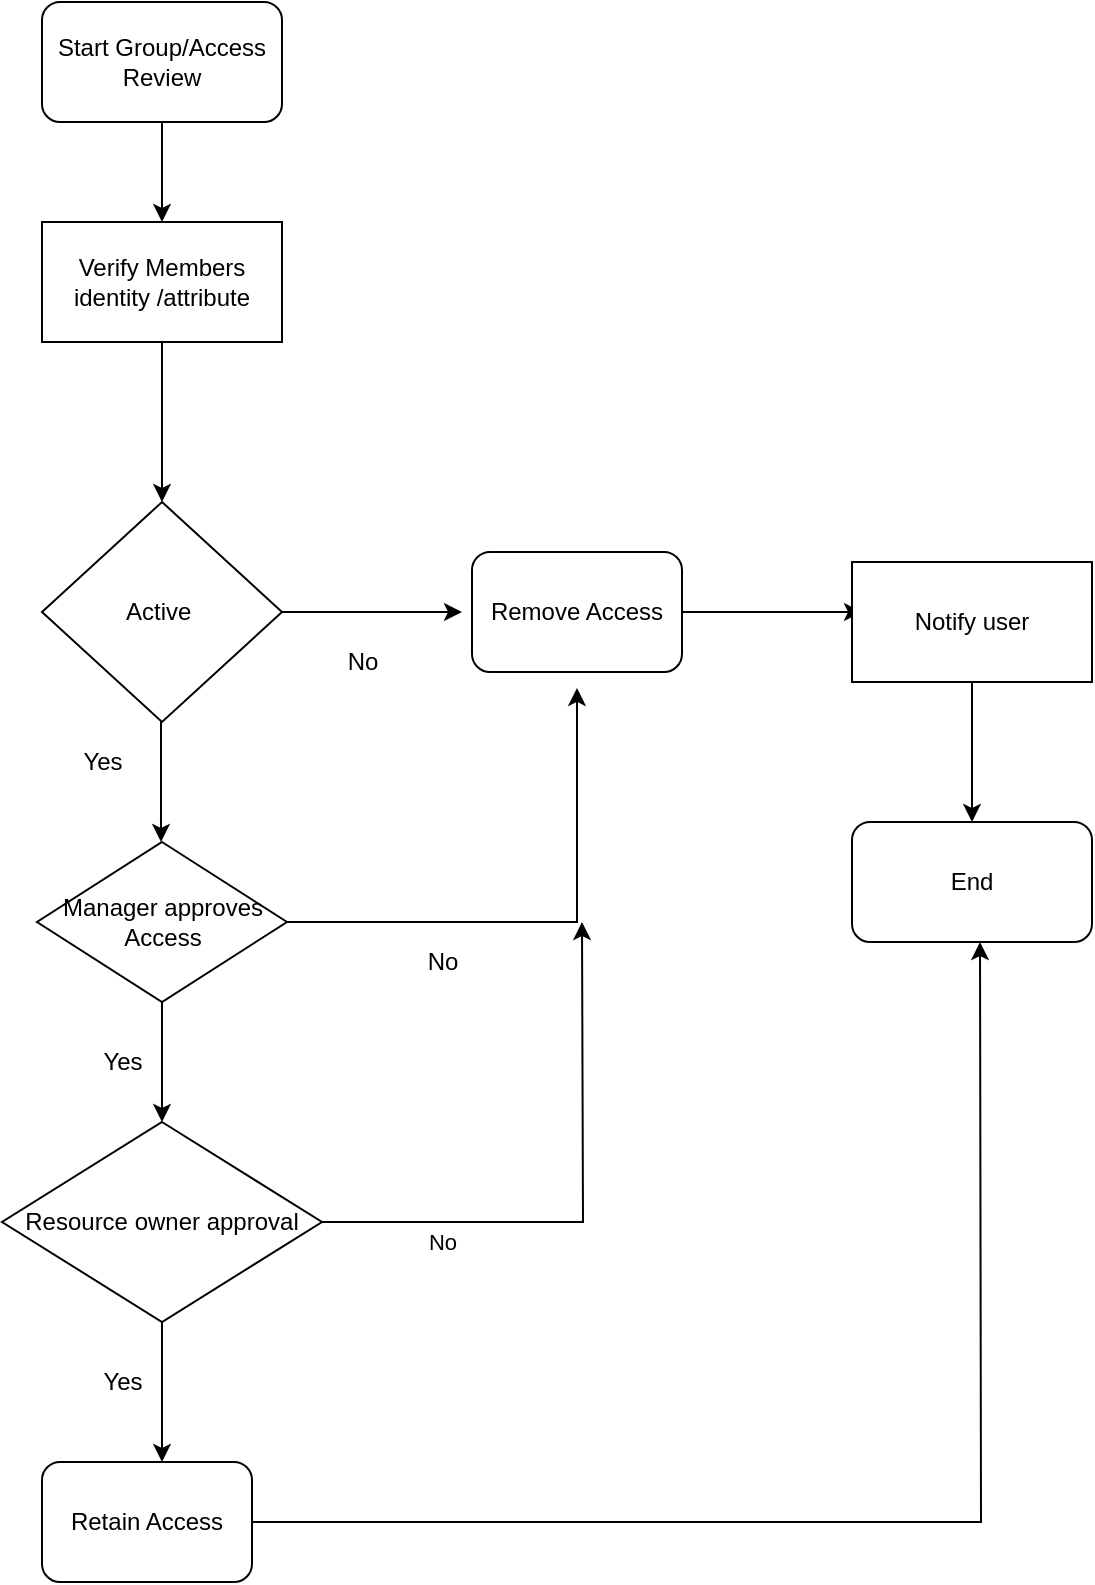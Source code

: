 <mxfile version="17.2.4" type="github"><diagram id="cxQXUJOjFM9MWGc5VxRs" name="Page-1"><mxGraphModel dx="4642" dy="1122" grid="1" gridSize="10" guides="1" tooltips="1" connect="1" arrows="1" fold="1" page="1" pageScale="1" pageWidth="850" pageHeight="1100" math="0" shadow="0"><root><mxCell id="0"/><mxCell id="1" parent="0"/><mxCell id="zWNQEBqrM8jFGuJcQPr2-2" value="" style="endArrow=classic;html=1;rounded=0;exitX=0.5;exitY=1;exitDx=0;exitDy=0;" edge="1" parent="1" target="zWNQEBqrM8jFGuJcQPr2-3"><mxGeometry width="50" height="50" relative="1" as="geometry"><mxPoint x="-890" y="310" as="sourcePoint"/><mxPoint x="-890" y="400" as="targetPoint"/></mxGeometry></mxCell><mxCell id="zWNQEBqrM8jFGuJcQPr2-34" style="edgeStyle=orthogonalEdgeStyle;rounded=0;orthogonalLoop=1;jettySize=auto;html=1;exitX=0.5;exitY=1;exitDx=0;exitDy=0;entryX=0.5;entryY=0;entryDx=0;entryDy=0;" edge="1" parent="1" source="zWNQEBqrM8jFGuJcQPr2-3" target="zWNQEBqrM8jFGuJcQPr2-13"><mxGeometry relative="1" as="geometry"/></mxCell><mxCell id="zWNQEBqrM8jFGuJcQPr2-3" value="Verify Members identity /attribute" style="rounded=0;whiteSpace=wrap;html=1;" vertex="1" parent="1"><mxGeometry x="-950" y="370" width="120" height="60" as="geometry"/></mxCell><mxCell id="zWNQEBqrM8jFGuJcQPr2-10" value="" style="endArrow=classic;html=1;rounded=0;exitX=0.5;exitY=1;exitDx=0;exitDy=0;" edge="1" parent="1"><mxGeometry width="50" height="50" relative="1" as="geometry"><mxPoint x="-890.5" y="600" as="sourcePoint"/><mxPoint x="-890.5" y="680" as="targetPoint"/></mxGeometry></mxCell><mxCell id="zWNQEBqrM8jFGuJcQPr2-40" style="edgeStyle=orthogonalEdgeStyle;rounded=0;orthogonalLoop=1;jettySize=auto;html=1;exitX=1;exitY=0.5;exitDx=0;exitDy=0;" edge="1" parent="1" source="zWNQEBqrM8jFGuJcQPr2-13"><mxGeometry relative="1" as="geometry"><mxPoint x="-740" y="565" as="targetPoint"/></mxGeometry></mxCell><mxCell id="zWNQEBqrM8jFGuJcQPr2-13" value="Active&amp;nbsp;" style="rhombus;whiteSpace=wrap;html=1;" vertex="1" parent="1"><mxGeometry x="-950" y="510" width="120" height="110" as="geometry"/></mxCell><mxCell id="zWNQEBqrM8jFGuJcQPr2-15" value="Start Group/Access Review" style="rounded=1;whiteSpace=wrap;html=1;" vertex="1" parent="1"><mxGeometry x="-950" y="260" width="120" height="60" as="geometry"/></mxCell><mxCell id="zWNQEBqrM8jFGuJcQPr2-24" style="edgeStyle=orthogonalEdgeStyle;rounded=0;orthogonalLoop=1;jettySize=auto;html=1;exitX=0.5;exitY=1;exitDx=0;exitDy=0;" edge="1" parent="1" source="zWNQEBqrM8jFGuJcQPr2-18"><mxGeometry relative="1" as="geometry"><mxPoint x="-890" y="820" as="targetPoint"/></mxGeometry></mxCell><mxCell id="zWNQEBqrM8jFGuJcQPr2-28" style="edgeStyle=orthogonalEdgeStyle;rounded=0;orthogonalLoop=1;jettySize=auto;html=1;exitX=1;exitY=0.5;exitDx=0;exitDy=0;entryX=0.5;entryY=1.133;entryDx=0;entryDy=0;entryPerimeter=0;" edge="1" parent="1" source="zWNQEBqrM8jFGuJcQPr2-18" target="zWNQEBqrM8jFGuJcQPr2-22"><mxGeometry relative="1" as="geometry"/></mxCell><mxCell id="zWNQEBqrM8jFGuJcQPr2-18" value="Manager approves Access" style="rhombus;whiteSpace=wrap;html=1;" vertex="1" parent="1"><mxGeometry x="-952.5" y="680" width="125" height="80" as="geometry"/></mxCell><mxCell id="zWNQEBqrM8jFGuJcQPr2-21" value="No" style="text;html=1;align=center;verticalAlign=middle;resizable=0;points=[];autosize=1;strokeColor=none;fillColor=none;" vertex="1" parent="1"><mxGeometry x="-805" y="580" width="30" height="20" as="geometry"/></mxCell><mxCell id="zWNQEBqrM8jFGuJcQPr2-41" style="edgeStyle=orthogonalEdgeStyle;rounded=0;orthogonalLoop=1;jettySize=auto;html=1;exitX=1;exitY=0.5;exitDx=0;exitDy=0;" edge="1" parent="1" source="zWNQEBqrM8jFGuJcQPr2-22"><mxGeometry relative="1" as="geometry"><mxPoint x="-540" y="565" as="targetPoint"/></mxGeometry></mxCell><mxCell id="zWNQEBqrM8jFGuJcQPr2-22" value="Remove Access" style="rounded=1;whiteSpace=wrap;html=1;" vertex="1" parent="1"><mxGeometry x="-735" y="535" width="105" height="60" as="geometry"/></mxCell><mxCell id="zWNQEBqrM8jFGuJcQPr2-25" value="Yes" style="text;html=1;align=center;verticalAlign=middle;resizable=0;points=[];autosize=1;strokeColor=none;fillColor=none;" vertex="1" parent="1"><mxGeometry x="-930" y="780" width="40" height="20" as="geometry"/></mxCell><mxCell id="zWNQEBqrM8jFGuJcQPr2-27" style="edgeStyle=orthogonalEdgeStyle;rounded=0;orthogonalLoop=1;jettySize=auto;html=1;exitX=0.5;exitY=1;exitDx=0;exitDy=0;" edge="1" parent="1" source="zWNQEBqrM8jFGuJcQPr2-26"><mxGeometry relative="1" as="geometry"><mxPoint x="-890" y="990" as="targetPoint"/></mxGeometry></mxCell><mxCell id="zWNQEBqrM8jFGuJcQPr2-30" style="edgeStyle=orthogonalEdgeStyle;rounded=0;orthogonalLoop=1;jettySize=auto;html=1;exitX=1;exitY=0.5;exitDx=0;exitDy=0;" edge="1" parent="1" source="zWNQEBqrM8jFGuJcQPr2-26"><mxGeometry relative="1" as="geometry"><mxPoint x="-680" y="720" as="targetPoint"/></mxGeometry></mxCell><mxCell id="zWNQEBqrM8jFGuJcQPr2-31" value="No" style="edgeLabel;html=1;align=center;verticalAlign=middle;resizable=0;points=[];" vertex="1" connectable="0" parent="zWNQEBqrM8jFGuJcQPr2-30"><mxGeometry x="-0.7" y="-1" relative="1" as="geometry"><mxPoint x="18" y="9" as="offset"/></mxGeometry></mxCell><mxCell id="zWNQEBqrM8jFGuJcQPr2-26" value="Resource owner approval" style="rhombus;whiteSpace=wrap;html=1;" vertex="1" parent="1"><mxGeometry x="-970" y="820" width="160" height="100" as="geometry"/></mxCell><mxCell id="zWNQEBqrM8jFGuJcQPr2-29" value="No" style="text;html=1;align=center;verticalAlign=middle;resizable=0;points=[];autosize=1;strokeColor=none;fillColor=none;" vertex="1" parent="1"><mxGeometry x="-765" y="730" width="30" height="20" as="geometry"/></mxCell><mxCell id="zWNQEBqrM8jFGuJcQPr2-32" value="Yes" style="text;html=1;align=center;verticalAlign=middle;resizable=0;points=[];autosize=1;strokeColor=none;fillColor=none;" vertex="1" parent="1"><mxGeometry x="-930" y="940" width="40" height="20" as="geometry"/></mxCell><mxCell id="zWNQEBqrM8jFGuJcQPr2-35" value="Yes" style="text;html=1;align=center;verticalAlign=middle;resizable=0;points=[];autosize=1;strokeColor=none;fillColor=none;" vertex="1" parent="1"><mxGeometry x="-940" y="630" width="40" height="20" as="geometry"/></mxCell><mxCell id="zWNQEBqrM8jFGuJcQPr2-47" style="edgeStyle=orthogonalEdgeStyle;rounded=0;orthogonalLoop=1;jettySize=auto;html=1;exitX=0.5;exitY=1;exitDx=0;exitDy=0;entryX=0.5;entryY=0;entryDx=0;entryDy=0;" edge="1" parent="1" source="zWNQEBqrM8jFGuJcQPr2-43" target="zWNQEBqrM8jFGuJcQPr2-44"><mxGeometry relative="1" as="geometry"/></mxCell><mxCell id="zWNQEBqrM8jFGuJcQPr2-43" value="Notify user" style="rounded=0;whiteSpace=wrap;html=1;" vertex="1" parent="1"><mxGeometry x="-545" y="540" width="120" height="60" as="geometry"/></mxCell><mxCell id="zWNQEBqrM8jFGuJcQPr2-44" value="End" style="rounded=1;whiteSpace=wrap;html=1;" vertex="1" parent="1"><mxGeometry x="-545" y="670" width="120" height="60" as="geometry"/></mxCell><mxCell id="zWNQEBqrM8jFGuJcQPr2-49" style="edgeStyle=orthogonalEdgeStyle;rounded=0;orthogonalLoop=1;jettySize=auto;html=1;exitX=1;exitY=0.5;exitDx=0;exitDy=0;" edge="1" parent="1" source="zWNQEBqrM8jFGuJcQPr2-48"><mxGeometry relative="1" as="geometry"><mxPoint x="-481" y="730" as="targetPoint"/></mxGeometry></mxCell><mxCell id="zWNQEBqrM8jFGuJcQPr2-48" value="Retain Access" style="rounded=1;whiteSpace=wrap;html=1;" vertex="1" parent="1"><mxGeometry x="-950" y="990" width="105" height="60" as="geometry"/></mxCell></root></mxGraphModel></diagram></mxfile>